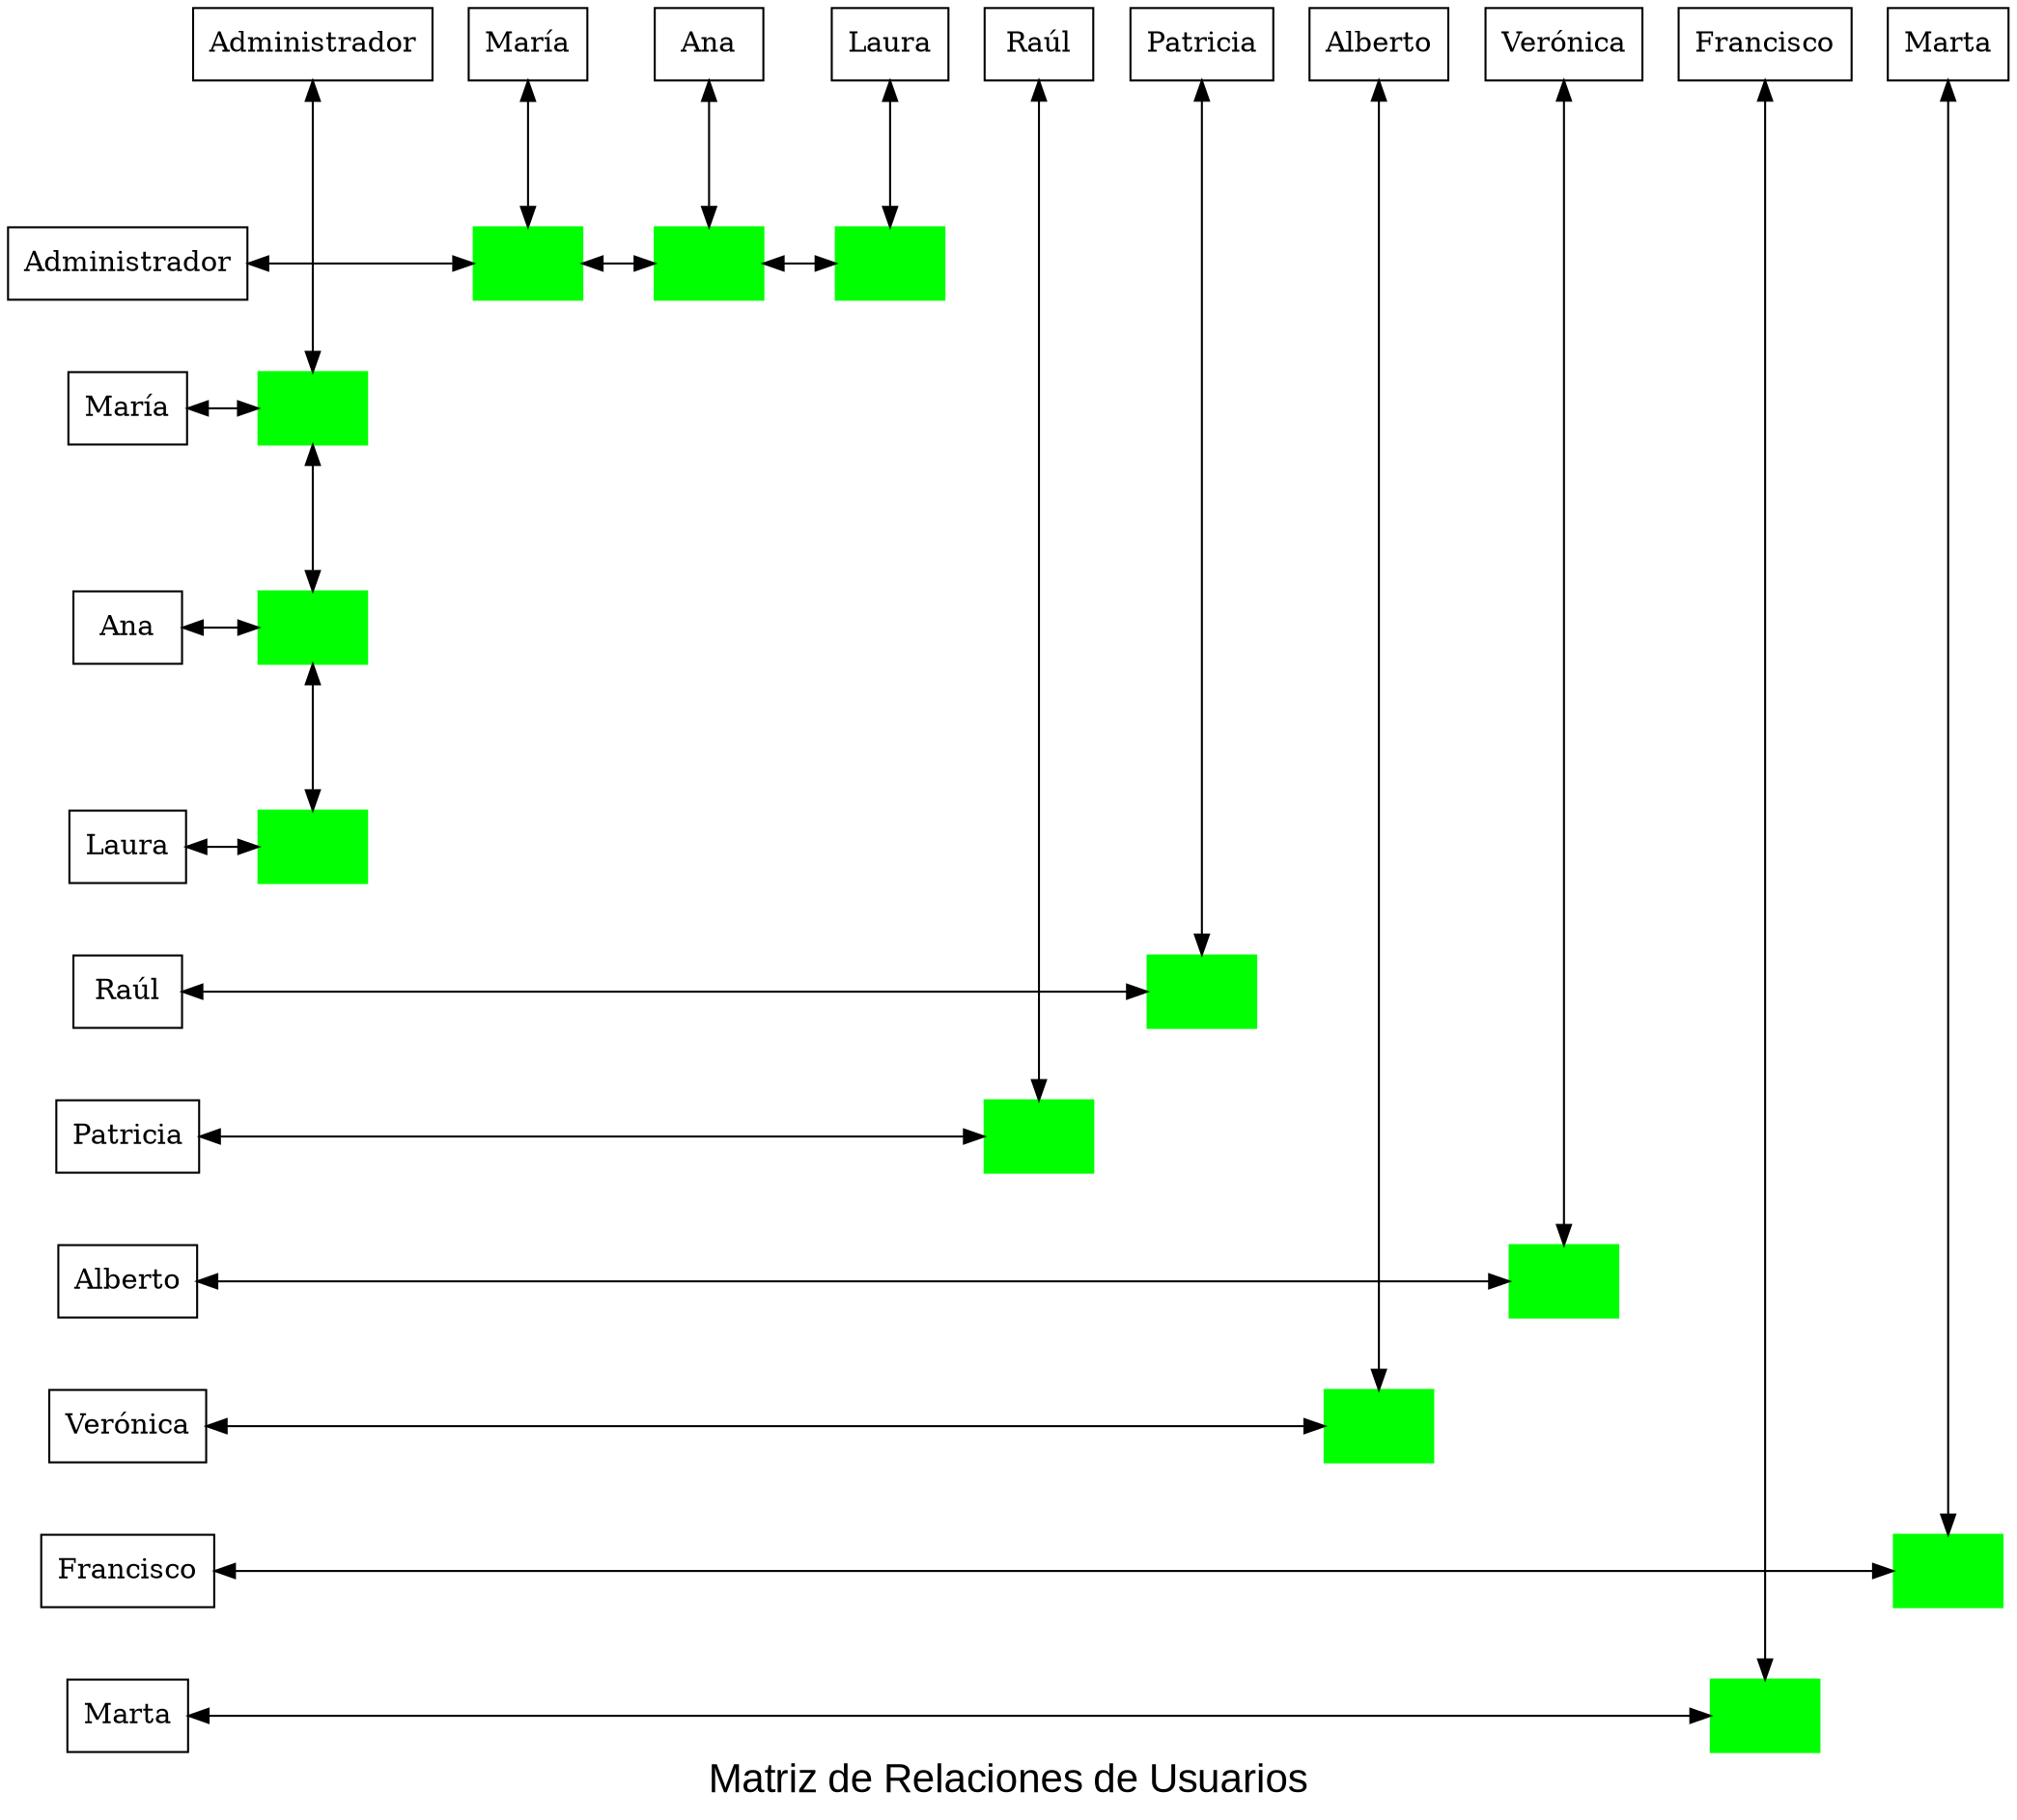 digraph G {
node [shape=box];
rankdir=TB;
label="Matriz de Relaciones de Usuarios" fontsize=20 fontname="Arial";
// Definir encabezados de filas
fila0 [label="Administrador", group=1];
fila2 [label="María", group=1];
fila4 [label="Ana", group=1];
fila6 [label="Laura", group=1];
fila15 [label="Raúl", group=1];
fila16 [label="Patricia", group=1];
fila17 [label="Alberto", group=1];
fila18 [label="Verónica", group=1];
fila19 [label="Francisco", group=1];
fila20 [label="Marta", group=1];
// Definir encabezados de columnas
col0 [label="Administrador", group=1];
col2 [label="María", group=3];
col4 [label="Ana", group=5];
col6 [label="Laura", group=7];
col15 [label="Raúl", group=16];
col16 [label="Patricia", group=17];
col17 [label="Alberto", group=18];
col18 [label="Verónica", group=19];
col19 [label="Francisco", group=20];
col20 [label="Marta", group=21];
{ rank=same; col0; col2; col4; col6; col15; col16; col17; col18; col19; col20; }
// Definir nodos en las coordenadas especificadas
nodo0_2 [label="", color=green, style=filled, group=3];
nodo0_4 [label="", color=green, style=filled, group=5];
nodo0_6 [label="", color=green, style=filled, group=7];
nodo2_0 [label="", color=green, style=filled, group=1];
nodo4_0 [label="", color=green, style=filled, group=1];
nodo6_0 [label="", color=green, style=filled, group=1];
nodo15_16 [label="", color=green, style=filled, group=17];
nodo16_15 [label="", color=green, style=filled, group=16];
nodo17_18 [label="", color=green, style=filled, group=19];
nodo18_17 [label="", color=green, style=filled, group=18];
nodo19_20 [label="", color=green, style=filled, group=21];
nodo20_19 [label="", color=green, style=filled, group=20];
// Conectar encabezados de filas con nodos y los nodos entre ellos horizontalmente
fila0 -> nodo0_2 [dir=both, minlen=2];
nodo0_2 -> nodo0_4 [dir=both, minlen=2];
nodo0_4 -> nodo0_6 [dir=both, minlen=2];
fila2 -> nodo2_0 [dir=both, minlen=2];
fila4 -> nodo4_0 [dir=both, minlen=2];
fila6 -> nodo6_0 [dir=both, minlen=2];
fila15 -> nodo15_16 [dir=both, minlen=2];
fila16 -> nodo16_15 [dir=both, minlen=2];
fila17 -> nodo17_18 [dir=both, minlen=2];
fila18 -> nodo18_17 [dir=both, minlen=2];
fila19 -> nodo19_20 [dir=both, minlen=2];
fila20 -> nodo20_19 [dir=both, minlen=2];
// Conectar encabezados de columnas con nodos y los nodos entre ellos verticalmente
col0 -> nodo2_0 [dir=both, minlen=2];
nodo2_0 -> nodo4_0 [dir=both, minlen=2];
nodo4_0 -> nodo6_0 [dir=both, minlen=2];
col2 -> nodo0_2 [dir=both, minlen=2];
col4 -> nodo0_4 [dir=both, minlen=2];
col6 -> nodo0_6 [dir=both, minlen=2];
col15 -> nodo16_15 [dir=both, minlen=2];
col16 -> nodo15_16 [dir=both, minlen=2];
col17 -> nodo18_17 [dir=both, minlen=2];
col18 -> nodo17_18 [dir=both, minlen=2];
col19 -> nodo20_19 [dir=both, minlen=2];
col20 -> nodo19_20 [dir=both, minlen=2];
// Mantener los encabezados de filas alineados verticalmente
fila0 -> fila2 [style=invis];
fila2 -> fila4 [style=invis];
fila4 -> fila6 [style=invis];
fila6 -> fila15 [style=invis];
fila15 -> fila16 [style=invis];
fila16 -> fila17 [style=invis];
fila17 -> fila18 [style=invis];
fila18 -> fila19 [style=invis];
fila19 -> fila20 [style=invis];
// Mantener los nodos de la misma fila en el mismo rango horizontal
{ rank=same; fila0; nodo0_2 }
{ rank=same; fila0; nodo0_4 }
{ rank=same; fila0; nodo0_6 }
{ rank=same; fila2; nodo2_0 }
{ rank=same; fila4; nodo4_0 }
{ rank=same; fila6; nodo6_0 }
{ rank=same; fila15; nodo15_16 }
{ rank=same; fila16; nodo16_15 }
{ rank=same; fila17; nodo17_18 }
{ rank=same; fila18; nodo18_17 }
{ rank=same; fila19; nodo19_20 }
{ rank=same; fila20; nodo20_19 }
// Conectar las columnas entre sí de forma invisible para mantener el orden
col0 -> col2 [style=invis];
col2 -> col4 [style=invis];
col4 -> col6 [style=invis];
col6 -> col15 [style=invis];
col15 -> col16 [style=invis];
col16 -> col17 [style=invis];
col17 -> col18 [style=invis];
col18 -> col19 [style=invis];
col19 -> col20 [style=invis];
}
